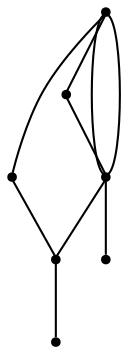 graph {
  node [shape=point,comment="{\"directed\":false,\"doi\":\"10.1007/978-3-540-70904-6_40\",\"figure\":\"4 (3)\"}"]

  v0 [pos="1068.3862236555233,345.3214191255116"]
  v1 [pos="962.1164562136628,504.7589165823801"]
  v2 [pos="818.2146938590115,469.32145981561575"]
  v3 [pos="891.228293059593,363.07145981561575"]
  v4 [pos="891.2282930595929,646.508870806013"]
  v5 [pos="855.2215661337209,415.5714216686431"]
  v6 [pos="714.0078215843023,345.3214191255116"]

  v0 -- v6 [id="-1",pos="1068.3862236555233,345.3214191255116 962.095566860465,327.62554713657926 962.095566860465,327.62554713657926 962.095566860465,327.62554713657926 891.2199309593024,292.1964191255116 891.2199309593024,292.1964191255116 891.2199309593024,292.1964191255116 820.3400981104651,327.62554713657926 820.3400981104651,327.62554713657926 820.3400981104651,327.62554713657926 714.0078215843023,345.3214191255116 714.0078215843023,345.3214191255116 714.0078215843023,345.3214191255116"]
  v6 -- v0 [id="-3",pos="714.0078215843023,345.3214191255116 894.7622819767441,256.76296779087613 894.7622819767441,256.76296779087613 894.7622819767441,256.76296779087613 1068.3862236555233,345.3214191255116 1068.3862236555233,345.3214191255116 1068.3862236555233,345.3214191255116"]
  v6 -- v4 [id="-4",pos="714.0078215843023,345.3214191255116 714.0244821947674,557.933825538272 714.0244821947674,557.933825538272 714.0244821947674,557.933825538272 891.2282930595929,646.508870806013 891.2282930595929,646.508870806013 891.2282930595929,646.508870806013"]
  v0 -- v1 [id="-5",pos="1068.3862236555233,345.3214191255116 1068.411246366279,557.933825538272 1068.411246366279,557.933825538272 1068.411246366279,557.933825538272 997.5314135174418,522.5006285167876 997.5314135174418,522.5006285167876 997.5314135174418,522.5006285167876 962.095566860465,540.2173541841054 962.095566860465,540.2173541841054 962.095566860465,540.2173541841054 962.1164562136628,504.7589165823801 962.1164562136628,504.7589165823801 962.1164562136628,504.7589165823801"]
  v0 -- v2 [id="-6",pos="1068.3862236555233,345.3214191255116 997.5314135174418,487.07150050571994 997.5314135174418,487.07150050571994 997.5314135174418,487.07150050571994 962.095566860465,469.3547748384022 962.095566860465,469.3547748384022 962.095566860465,469.3547748384022 926.6556504360465,487.07150050571994 926.6556504360465,487.07150050571994 926.6556504360465,487.07150050571994 818.2146938590115,469.32145981561575 818.2146938590115,469.32145981561575 818.2146938590115,469.32145981561575"]
  v2 -- v6 [id="-8",pos="818.2146938590115,469.32145981561575 749.4644622093023,433.9213235037668 749.4644622093023,433.9213235037668 749.4644622093023,433.9213235037668 714.0078215843023,345.3214191255116 714.0078215843023,345.3214191255116 714.0078215843023,345.3214191255116"]
  v1 -- v5 [id="-10",pos="962.1164562136628,504.7589165823801 926.6556504360465,487.07150050571994 926.6556504360465,487.07150050571994 926.6556504360465,487.07150050571994 855.2215661337209,415.5714216686431 855.2215661337209,415.5714216686431 855.2215661337209,415.5714216686431"]
  v6 -- v5 [id="-11",pos="714.0078215843023,345.3214191255116 784.904378633721,380.7754698253814 784.904378633721,380.7754698253814 784.904378633721,380.7754698253814 855.2215661337209,415.5714216686431 855.2215661337209,415.5714216686431 855.2215661337209,415.5714216686431"]
  v5 -- v3 [id="-15",pos="855.2215661337209,415.5714216686431 891.2199309593024,398.49219549269907 891.2199309593024,398.49219549269907 891.2199309593024,398.49219549269907 891.228293059593,363.07145981561575 891.228293059593,363.07145981561575 891.228293059593,363.07145981561575"]
}